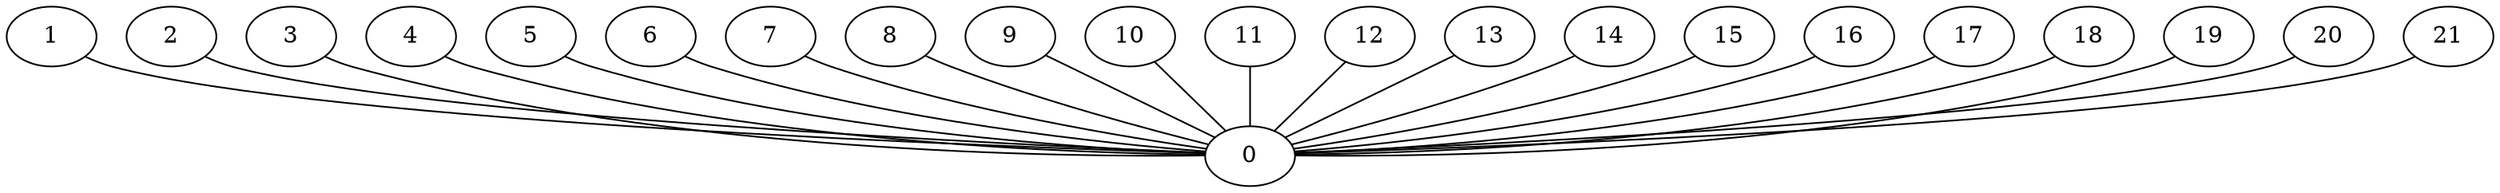 graph G {
0;
1;
2;
3;
4;
5;
6;
7;
8;
9;
10;
11;
12;
13;
14;
15;
16;
17;
18;
19;
20;
21;
1--0 ;
2--0 ;
3--0 ;
5--0 ;
4--0 ;
7--0 ;
6--0 ;
10--0 ;
9--0 ;
8--0 ;
12--0 ;
11--0 ;
13--0 ;
15--0 ;
14--0 ;
16--0 ;
18--0 ;
17--0 ;
19--0 ;
20--0 ;
21--0 ;
}
